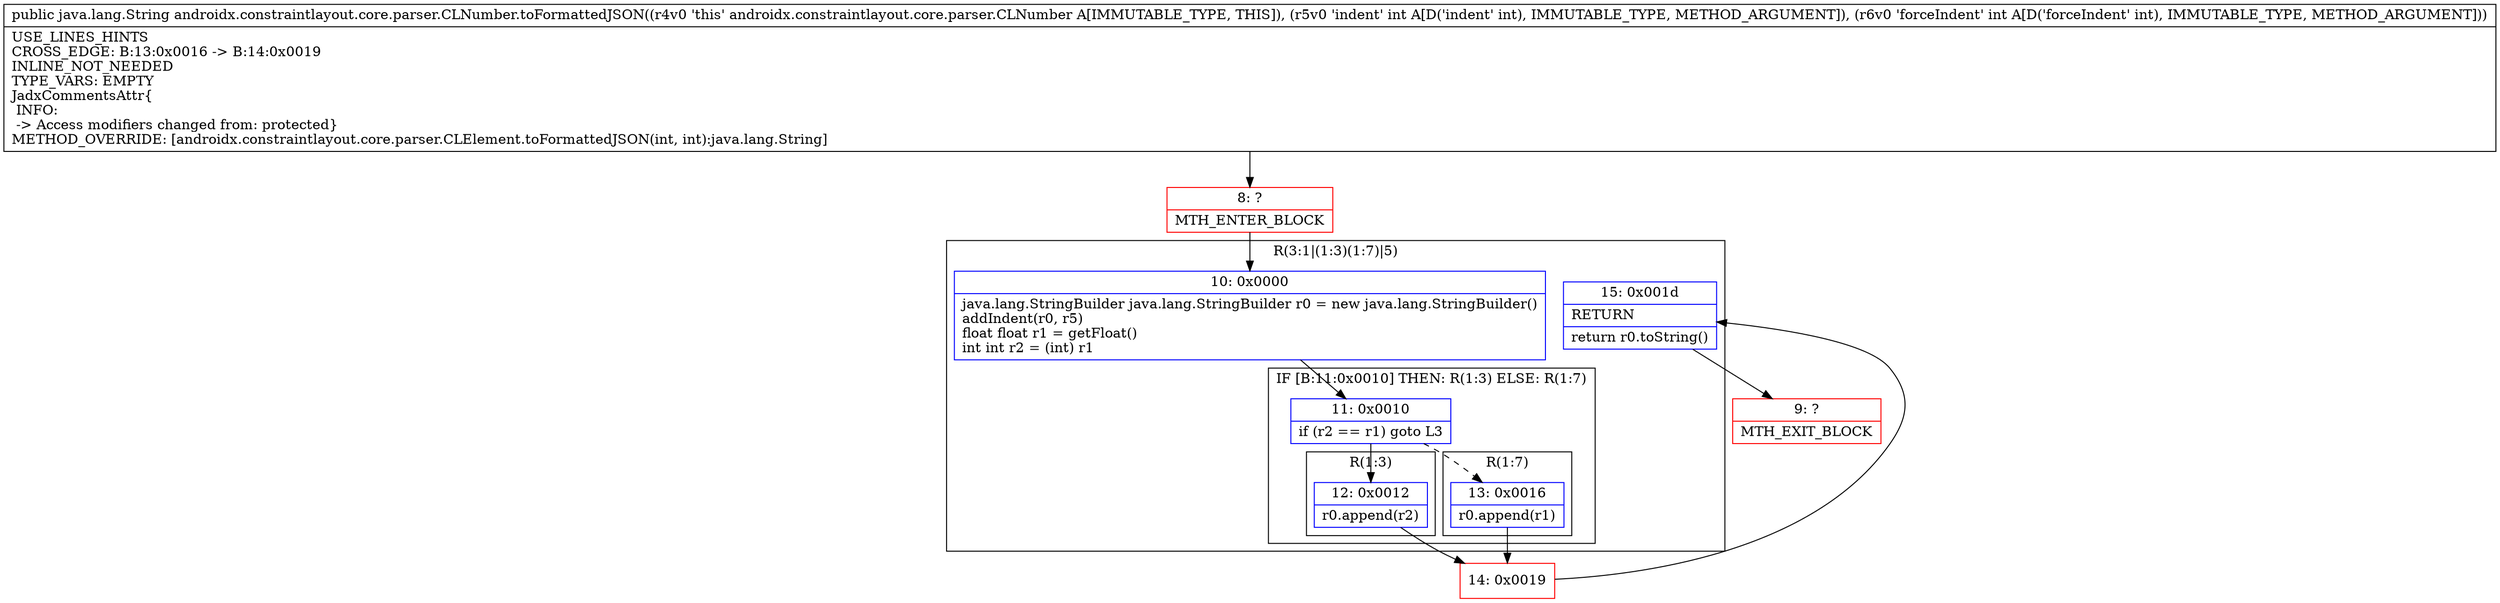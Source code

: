 digraph "CFG forandroidx.constraintlayout.core.parser.CLNumber.toFormattedJSON(II)Ljava\/lang\/String;" {
subgraph cluster_Region_542153780 {
label = "R(3:1|(1:3)(1:7)|5)";
node [shape=record,color=blue];
Node_10 [shape=record,label="{10\:\ 0x0000|java.lang.StringBuilder java.lang.StringBuilder r0 = new java.lang.StringBuilder()\laddIndent(r0, r5)\lfloat float r1 = getFloat()\lint int r2 = (int) r1\l}"];
subgraph cluster_IfRegion_791507564 {
label = "IF [B:11:0x0010] THEN: R(1:3) ELSE: R(1:7)";
node [shape=record,color=blue];
Node_11 [shape=record,label="{11\:\ 0x0010|if (r2 == r1) goto L3\l}"];
subgraph cluster_Region_1820743525 {
label = "R(1:3)";
node [shape=record,color=blue];
Node_12 [shape=record,label="{12\:\ 0x0012|r0.append(r2)\l}"];
}
subgraph cluster_Region_782662079 {
label = "R(1:7)";
node [shape=record,color=blue];
Node_13 [shape=record,label="{13\:\ 0x0016|r0.append(r1)\l}"];
}
}
Node_15 [shape=record,label="{15\:\ 0x001d|RETURN\l|return r0.toString()\l}"];
}
Node_8 [shape=record,color=red,label="{8\:\ ?|MTH_ENTER_BLOCK\l}"];
Node_14 [shape=record,color=red,label="{14\:\ 0x0019}"];
Node_9 [shape=record,color=red,label="{9\:\ ?|MTH_EXIT_BLOCK\l}"];
MethodNode[shape=record,label="{public java.lang.String androidx.constraintlayout.core.parser.CLNumber.toFormattedJSON((r4v0 'this' androidx.constraintlayout.core.parser.CLNumber A[IMMUTABLE_TYPE, THIS]), (r5v0 'indent' int A[D('indent' int), IMMUTABLE_TYPE, METHOD_ARGUMENT]), (r6v0 'forceIndent' int A[D('forceIndent' int), IMMUTABLE_TYPE, METHOD_ARGUMENT]))  | USE_LINES_HINTS\lCROSS_EDGE: B:13:0x0016 \-\> B:14:0x0019\lINLINE_NOT_NEEDED\lTYPE_VARS: EMPTY\lJadxCommentsAttr\{\l INFO: \l \-\> Access modifiers changed from: protected\}\lMETHOD_OVERRIDE: [androidx.constraintlayout.core.parser.CLElement.toFormattedJSON(int, int):java.lang.String]\l}"];
MethodNode -> Node_8;Node_10 -> Node_11;
Node_11 -> Node_12;
Node_11 -> Node_13[style=dashed];
Node_12 -> Node_14;
Node_13 -> Node_14;
Node_15 -> Node_9;
Node_8 -> Node_10;
Node_14 -> Node_15;
}


